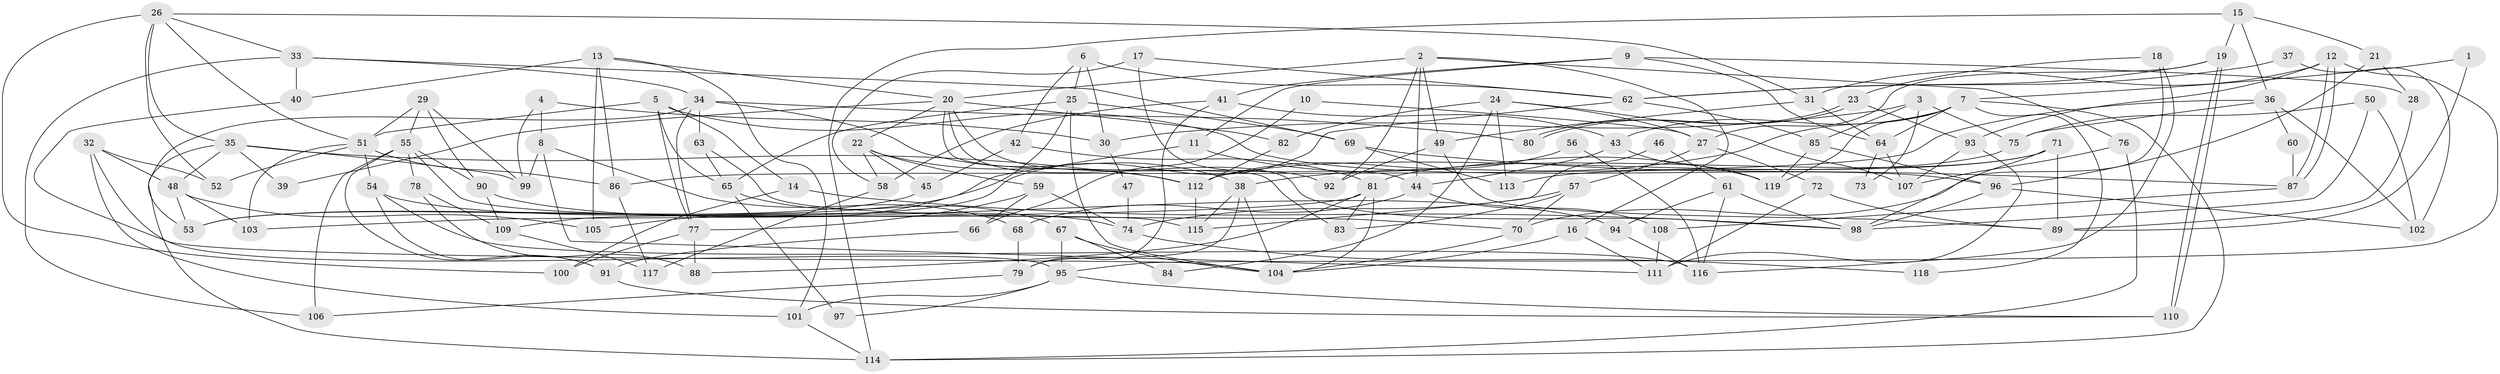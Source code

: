 // Generated by graph-tools (version 1.1) at 2025/15/03/09/25 04:15:10]
// undirected, 119 vertices, 238 edges
graph export_dot {
graph [start="1"]
  node [color=gray90,style=filled];
  1;
  2;
  3;
  4;
  5;
  6;
  7;
  8;
  9;
  10;
  11;
  12;
  13;
  14;
  15;
  16;
  17;
  18;
  19;
  20;
  21;
  22;
  23;
  24;
  25;
  26;
  27;
  28;
  29;
  30;
  31;
  32;
  33;
  34;
  35;
  36;
  37;
  38;
  39;
  40;
  41;
  42;
  43;
  44;
  45;
  46;
  47;
  48;
  49;
  50;
  51;
  52;
  53;
  54;
  55;
  56;
  57;
  58;
  59;
  60;
  61;
  62;
  63;
  64;
  65;
  66;
  67;
  68;
  69;
  70;
  71;
  72;
  73;
  74;
  75;
  76;
  77;
  78;
  79;
  80;
  81;
  82;
  83;
  84;
  85;
  86;
  87;
  88;
  89;
  90;
  91;
  92;
  93;
  94;
  95;
  96;
  97;
  98;
  99;
  100;
  101;
  102;
  103;
  104;
  105;
  106;
  107;
  108;
  109;
  110;
  111;
  112;
  113;
  114;
  115;
  116;
  117;
  118;
  119;
  1 -- 7;
  1 -- 89;
  2 -- 20;
  2 -- 76;
  2 -- 16;
  2 -- 44;
  2 -- 49;
  2 -- 92;
  3 -- 85;
  3 -- 30;
  3 -- 73;
  3 -- 75;
  4 -- 99;
  4 -- 8;
  4 -- 30;
  5 -- 51;
  5 -- 14;
  5 -- 65;
  5 -- 77;
  5 -- 96;
  6 -- 62;
  6 -- 25;
  6 -- 30;
  6 -- 42;
  7 -- 114;
  7 -- 43;
  7 -- 38;
  7 -- 64;
  7 -- 118;
  7 -- 119;
  8 -- 111;
  8 -- 99;
  8 -- 68;
  9 -- 11;
  9 -- 28;
  9 -- 41;
  9 -- 64;
  10 -- 27;
  10 -- 66;
  11 -- 53;
  11 -- 119;
  12 -- 31;
  12 -- 87;
  12 -- 87;
  12 -- 93;
  12 -- 95;
  13 -- 101;
  13 -- 105;
  13 -- 20;
  13 -- 40;
  13 -- 86;
  14 -- 98;
  14 -- 100;
  15 -- 36;
  15 -- 19;
  15 -- 21;
  15 -- 114;
  16 -- 104;
  16 -- 111;
  17 -- 44;
  17 -- 62;
  17 -- 58;
  18 -- 70;
  18 -- 23;
  18 -- 116;
  19 -- 27;
  19 -- 110;
  19 -- 110;
  19 -- 62;
  20 -- 92;
  20 -- 22;
  20 -- 39;
  20 -- 82;
  20 -- 83;
  20 -- 98;
  21 -- 96;
  21 -- 28;
  22 -- 58;
  22 -- 45;
  22 -- 59;
  22 -- 112;
  23 -- 93;
  23 -- 80;
  23 -- 80;
  24 -- 27;
  24 -- 82;
  24 -- 84;
  24 -- 107;
  24 -- 113;
  25 -- 104;
  25 -- 65;
  25 -- 69;
  25 -- 105;
  26 -- 51;
  26 -- 52;
  26 -- 31;
  26 -- 33;
  26 -- 35;
  26 -- 100;
  27 -- 57;
  27 -- 72;
  28 -- 89;
  29 -- 55;
  29 -- 90;
  29 -- 51;
  29 -- 99;
  30 -- 47;
  31 -- 64;
  31 -- 49;
  32 -- 101;
  32 -- 95;
  32 -- 48;
  32 -- 52;
  33 -- 69;
  33 -- 34;
  33 -- 40;
  33 -- 106;
  34 -- 38;
  34 -- 53;
  34 -- 63;
  34 -- 77;
  34 -- 80;
  35 -- 48;
  35 -- 39;
  35 -- 99;
  35 -- 112;
  35 -- 114;
  36 -- 75;
  36 -- 86;
  36 -- 60;
  36 -- 102;
  37 -- 102;
  37 -- 62;
  38 -- 104;
  38 -- 79;
  38 -- 115;
  40 -- 104;
  41 -- 79;
  41 -- 43;
  41 -- 58;
  42 -- 45;
  42 -- 81;
  43 -- 44;
  43 -- 119;
  44 -- 108;
  44 -- 68;
  45 -- 53;
  46 -- 115;
  46 -- 61;
  47 -- 74;
  48 -- 103;
  48 -- 53;
  48 -- 105;
  49 -- 89;
  49 -- 92;
  50 -- 75;
  50 -- 102;
  50 -- 98;
  51 -- 86;
  51 -- 52;
  51 -- 54;
  51 -- 103;
  54 -- 74;
  54 -- 91;
  54 -- 116;
  55 -- 106;
  55 -- 115;
  55 -- 78;
  55 -- 90;
  55 -- 91;
  56 -- 112;
  56 -- 116;
  57 -- 70;
  57 -- 83;
  57 -- 74;
  58 -- 117;
  59 -- 77;
  59 -- 66;
  59 -- 74;
  60 -- 87;
  61 -- 116;
  61 -- 98;
  61 -- 94;
  62 -- 85;
  62 -- 109;
  63 -- 65;
  63 -- 70;
  64 -- 73;
  64 -- 107;
  65 -- 67;
  65 -- 97;
  66 -- 91;
  67 -- 104;
  67 -- 95;
  67 -- 84;
  68 -- 79;
  69 -- 113;
  69 -- 87;
  70 -- 104;
  71 -- 81;
  71 -- 98;
  71 -- 89;
  71 -- 113;
  72 -- 111;
  72 -- 89;
  74 -- 118;
  75 -- 112;
  76 -- 114;
  76 -- 107;
  77 -- 88;
  77 -- 100;
  78 -- 109;
  78 -- 88;
  79 -- 106;
  81 -- 88;
  81 -- 83;
  81 -- 103;
  81 -- 104;
  82 -- 112;
  85 -- 119;
  85 -- 96;
  86 -- 117;
  87 -- 108;
  90 -- 94;
  90 -- 109;
  91 -- 110;
  93 -- 107;
  93 -- 111;
  94 -- 116;
  95 -- 110;
  95 -- 97;
  95 -- 101;
  96 -- 98;
  96 -- 102;
  101 -- 114;
  108 -- 111;
  109 -- 117;
  112 -- 115;
}
